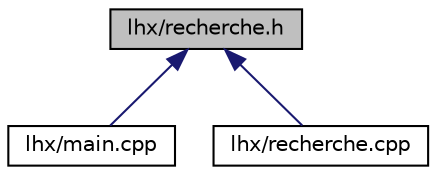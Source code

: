 digraph "lhx/recherche.h"
{
 // INTERACTIVE_SVG=YES
  edge [fontname="Helvetica",fontsize="10",labelfontname="Helvetica",labelfontsize="10"];
  node [fontname="Helvetica",fontsize="10",shape=record];
  Node35 [label="lhx/recherche.h",height=0.2,width=0.4,color="black", fillcolor="grey75", style="filled", fontcolor="black"];
  Node35 -> Node36 [dir="back",color="midnightblue",fontsize="10",style="solid",fontname="Helvetica"];
  Node36 [label="lhx/main.cpp",height=0.2,width=0.4,color="black", fillcolor="white", style="filled",URL="$lhx_2main_8cpp.html",tooltip="Ce fichier contient le code relatif à l&#39;analyse de la ligne de commande, au découpage de la liste des..."];
  Node35 -> Node37 [dir="back",color="midnightblue",fontsize="10",style="solid",fontname="Helvetica"];
  Node37 [label="lhx/recherche.cpp",height=0.2,width=0.4,color="black", fillcolor="white", style="filled",URL="$recherche_8cpp.html",tooltip="Ce fichier contient le code permettant de rechercher en mémoire, après décodage des bases XML..."];
}

